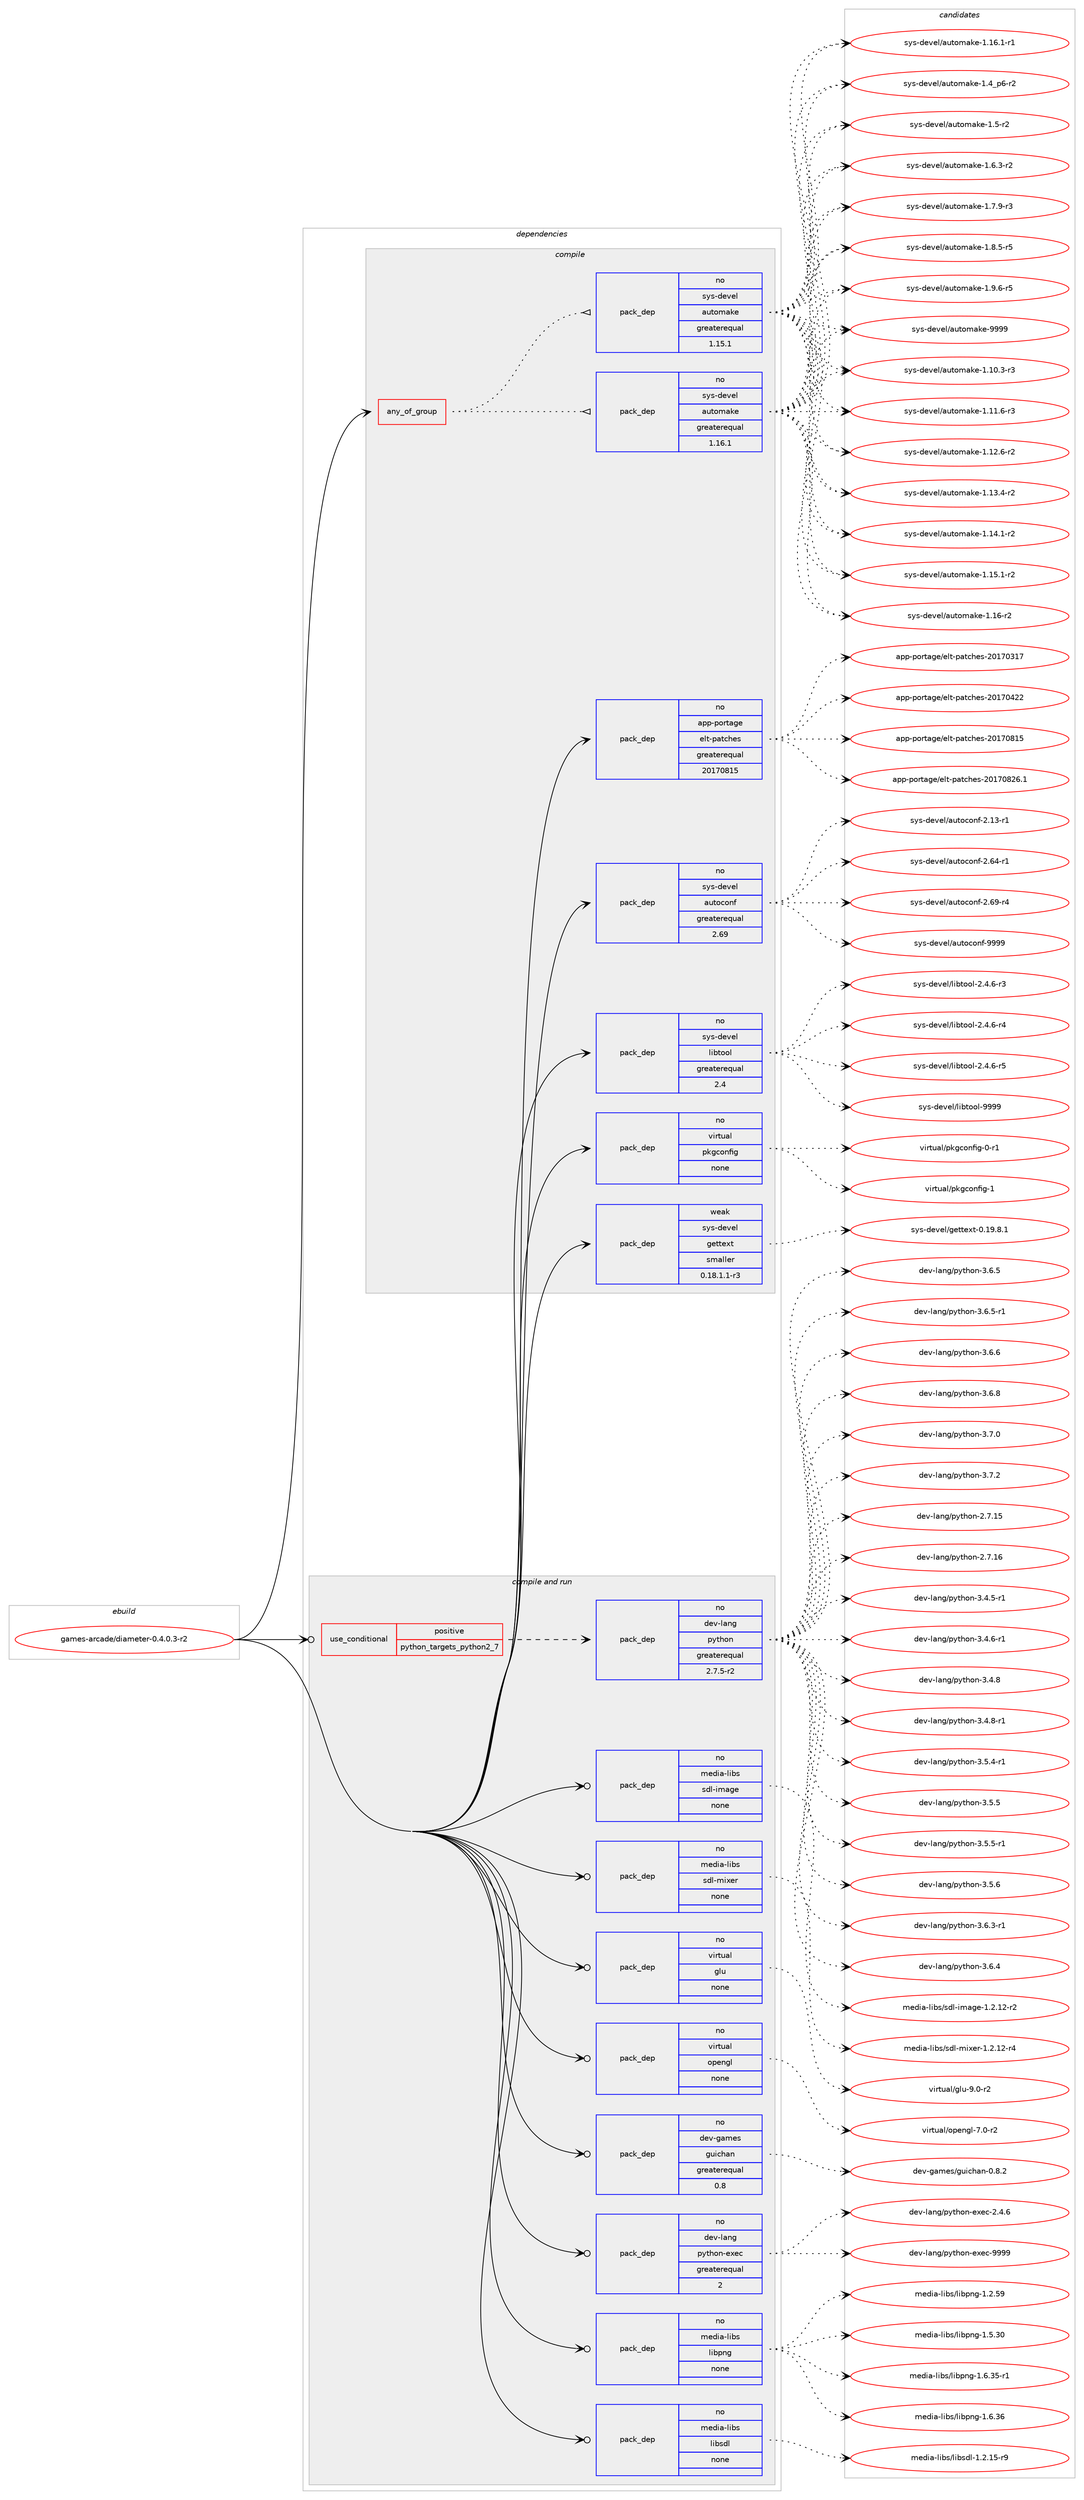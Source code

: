 digraph prolog {

# *************
# Graph options
# *************

newrank=true;
concentrate=true;
compound=true;
graph [rankdir=LR,fontname=Helvetica,fontsize=10,ranksep=1.5];#, ranksep=2.5, nodesep=0.2];
edge  [arrowhead=vee];
node  [fontname=Helvetica,fontsize=10];

# **********
# The ebuild
# **********

subgraph cluster_leftcol {
color=gray;
rank=same;
label=<<i>ebuild</i>>;
id [label="games-arcade/diameter-0.4.0.3-r2", color=red, width=4, href="../games-arcade/diameter-0.4.0.3-r2.svg"];
}

# ****************
# The dependencies
# ****************

subgraph cluster_midcol {
color=gray;
label=<<i>dependencies</i>>;
subgraph cluster_compile {
fillcolor="#eeeeee";
style=filled;
label=<<i>compile</i>>;
subgraph any23204 {
dependency1554173 [label=<<TABLE BORDER="0" CELLBORDER="1" CELLSPACING="0" CELLPADDING="4"><TR><TD CELLPADDING="10">any_of_group</TD></TR></TABLE>>, shape=none, color=red];subgraph pack1104283 {
dependency1554174 [label=<<TABLE BORDER="0" CELLBORDER="1" CELLSPACING="0" CELLPADDING="4" WIDTH="220"><TR><TD ROWSPAN="6" CELLPADDING="30">pack_dep</TD></TR><TR><TD WIDTH="110">no</TD></TR><TR><TD>sys-devel</TD></TR><TR><TD>automake</TD></TR><TR><TD>greaterequal</TD></TR><TR><TD>1.16.1</TD></TR></TABLE>>, shape=none, color=blue];
}
dependency1554173:e -> dependency1554174:w [weight=20,style="dotted",arrowhead="oinv"];
subgraph pack1104284 {
dependency1554175 [label=<<TABLE BORDER="0" CELLBORDER="1" CELLSPACING="0" CELLPADDING="4" WIDTH="220"><TR><TD ROWSPAN="6" CELLPADDING="30">pack_dep</TD></TR><TR><TD WIDTH="110">no</TD></TR><TR><TD>sys-devel</TD></TR><TR><TD>automake</TD></TR><TR><TD>greaterequal</TD></TR><TR><TD>1.15.1</TD></TR></TABLE>>, shape=none, color=blue];
}
dependency1554173:e -> dependency1554175:w [weight=20,style="dotted",arrowhead="oinv"];
}
id:e -> dependency1554173:w [weight=20,style="solid",arrowhead="vee"];
subgraph pack1104285 {
dependency1554176 [label=<<TABLE BORDER="0" CELLBORDER="1" CELLSPACING="0" CELLPADDING="4" WIDTH="220"><TR><TD ROWSPAN="6" CELLPADDING="30">pack_dep</TD></TR><TR><TD WIDTH="110">no</TD></TR><TR><TD>app-portage</TD></TR><TR><TD>elt-patches</TD></TR><TR><TD>greaterequal</TD></TR><TR><TD>20170815</TD></TR></TABLE>>, shape=none, color=blue];
}
id:e -> dependency1554176:w [weight=20,style="solid",arrowhead="vee"];
subgraph pack1104286 {
dependency1554177 [label=<<TABLE BORDER="0" CELLBORDER="1" CELLSPACING="0" CELLPADDING="4" WIDTH="220"><TR><TD ROWSPAN="6" CELLPADDING="30">pack_dep</TD></TR><TR><TD WIDTH="110">no</TD></TR><TR><TD>sys-devel</TD></TR><TR><TD>autoconf</TD></TR><TR><TD>greaterequal</TD></TR><TR><TD>2.69</TD></TR></TABLE>>, shape=none, color=blue];
}
id:e -> dependency1554177:w [weight=20,style="solid",arrowhead="vee"];
subgraph pack1104287 {
dependency1554178 [label=<<TABLE BORDER="0" CELLBORDER="1" CELLSPACING="0" CELLPADDING="4" WIDTH="220"><TR><TD ROWSPAN="6" CELLPADDING="30">pack_dep</TD></TR><TR><TD WIDTH="110">no</TD></TR><TR><TD>sys-devel</TD></TR><TR><TD>libtool</TD></TR><TR><TD>greaterequal</TD></TR><TR><TD>2.4</TD></TR></TABLE>>, shape=none, color=blue];
}
id:e -> dependency1554178:w [weight=20,style="solid",arrowhead="vee"];
subgraph pack1104288 {
dependency1554179 [label=<<TABLE BORDER="0" CELLBORDER="1" CELLSPACING="0" CELLPADDING="4" WIDTH="220"><TR><TD ROWSPAN="6" CELLPADDING="30">pack_dep</TD></TR><TR><TD WIDTH="110">no</TD></TR><TR><TD>virtual</TD></TR><TR><TD>pkgconfig</TD></TR><TR><TD>none</TD></TR><TR><TD></TD></TR></TABLE>>, shape=none, color=blue];
}
id:e -> dependency1554179:w [weight=20,style="solid",arrowhead="vee"];
subgraph pack1104289 {
dependency1554180 [label=<<TABLE BORDER="0" CELLBORDER="1" CELLSPACING="0" CELLPADDING="4" WIDTH="220"><TR><TD ROWSPAN="6" CELLPADDING="30">pack_dep</TD></TR><TR><TD WIDTH="110">weak</TD></TR><TR><TD>sys-devel</TD></TR><TR><TD>gettext</TD></TR><TR><TD>smaller</TD></TR><TR><TD>0.18.1.1-r3</TD></TR></TABLE>>, shape=none, color=blue];
}
id:e -> dependency1554180:w [weight=20,style="solid",arrowhead="vee"];
}
subgraph cluster_compileandrun {
fillcolor="#eeeeee";
style=filled;
label=<<i>compile and run</i>>;
subgraph cond426093 {
dependency1554181 [label=<<TABLE BORDER="0" CELLBORDER="1" CELLSPACING="0" CELLPADDING="4"><TR><TD ROWSPAN="3" CELLPADDING="10">use_conditional</TD></TR><TR><TD>positive</TD></TR><TR><TD>python_targets_python2_7</TD></TR></TABLE>>, shape=none, color=red];
subgraph pack1104290 {
dependency1554182 [label=<<TABLE BORDER="0" CELLBORDER="1" CELLSPACING="0" CELLPADDING="4" WIDTH="220"><TR><TD ROWSPAN="6" CELLPADDING="30">pack_dep</TD></TR><TR><TD WIDTH="110">no</TD></TR><TR><TD>dev-lang</TD></TR><TR><TD>python</TD></TR><TR><TD>greaterequal</TD></TR><TR><TD>2.7.5-r2</TD></TR></TABLE>>, shape=none, color=blue];
}
dependency1554181:e -> dependency1554182:w [weight=20,style="dashed",arrowhead="vee"];
}
id:e -> dependency1554181:w [weight=20,style="solid",arrowhead="odotvee"];
subgraph pack1104291 {
dependency1554183 [label=<<TABLE BORDER="0" CELLBORDER="1" CELLSPACING="0" CELLPADDING="4" WIDTH="220"><TR><TD ROWSPAN="6" CELLPADDING="30">pack_dep</TD></TR><TR><TD WIDTH="110">no</TD></TR><TR><TD>dev-games</TD></TR><TR><TD>guichan</TD></TR><TR><TD>greaterequal</TD></TR><TR><TD>0.8</TD></TR></TABLE>>, shape=none, color=blue];
}
id:e -> dependency1554183:w [weight=20,style="solid",arrowhead="odotvee"];
subgraph pack1104292 {
dependency1554184 [label=<<TABLE BORDER="0" CELLBORDER="1" CELLSPACING="0" CELLPADDING="4" WIDTH="220"><TR><TD ROWSPAN="6" CELLPADDING="30">pack_dep</TD></TR><TR><TD WIDTH="110">no</TD></TR><TR><TD>dev-lang</TD></TR><TR><TD>python-exec</TD></TR><TR><TD>greaterequal</TD></TR><TR><TD>2</TD></TR></TABLE>>, shape=none, color=blue];
}
id:e -> dependency1554184:w [weight=20,style="solid",arrowhead="odotvee"];
subgraph pack1104293 {
dependency1554185 [label=<<TABLE BORDER="0" CELLBORDER="1" CELLSPACING="0" CELLPADDING="4" WIDTH="220"><TR><TD ROWSPAN="6" CELLPADDING="30">pack_dep</TD></TR><TR><TD WIDTH="110">no</TD></TR><TR><TD>media-libs</TD></TR><TR><TD>libpng</TD></TR><TR><TD>none</TD></TR><TR><TD></TD></TR></TABLE>>, shape=none, color=blue];
}
id:e -> dependency1554185:w [weight=20,style="solid",arrowhead="odotvee"];
subgraph pack1104294 {
dependency1554186 [label=<<TABLE BORDER="0" CELLBORDER="1" CELLSPACING="0" CELLPADDING="4" WIDTH="220"><TR><TD ROWSPAN="6" CELLPADDING="30">pack_dep</TD></TR><TR><TD WIDTH="110">no</TD></TR><TR><TD>media-libs</TD></TR><TR><TD>libsdl</TD></TR><TR><TD>none</TD></TR><TR><TD></TD></TR></TABLE>>, shape=none, color=blue];
}
id:e -> dependency1554186:w [weight=20,style="solid",arrowhead="odotvee"];
subgraph pack1104295 {
dependency1554187 [label=<<TABLE BORDER="0" CELLBORDER="1" CELLSPACING="0" CELLPADDING="4" WIDTH="220"><TR><TD ROWSPAN="6" CELLPADDING="30">pack_dep</TD></TR><TR><TD WIDTH="110">no</TD></TR><TR><TD>media-libs</TD></TR><TR><TD>sdl-image</TD></TR><TR><TD>none</TD></TR><TR><TD></TD></TR></TABLE>>, shape=none, color=blue];
}
id:e -> dependency1554187:w [weight=20,style="solid",arrowhead="odotvee"];
subgraph pack1104296 {
dependency1554188 [label=<<TABLE BORDER="0" CELLBORDER="1" CELLSPACING="0" CELLPADDING="4" WIDTH="220"><TR><TD ROWSPAN="6" CELLPADDING="30">pack_dep</TD></TR><TR><TD WIDTH="110">no</TD></TR><TR><TD>media-libs</TD></TR><TR><TD>sdl-mixer</TD></TR><TR><TD>none</TD></TR><TR><TD></TD></TR></TABLE>>, shape=none, color=blue];
}
id:e -> dependency1554188:w [weight=20,style="solid",arrowhead="odotvee"];
subgraph pack1104297 {
dependency1554189 [label=<<TABLE BORDER="0" CELLBORDER="1" CELLSPACING="0" CELLPADDING="4" WIDTH="220"><TR><TD ROWSPAN="6" CELLPADDING="30">pack_dep</TD></TR><TR><TD WIDTH="110">no</TD></TR><TR><TD>virtual</TD></TR><TR><TD>glu</TD></TR><TR><TD>none</TD></TR><TR><TD></TD></TR></TABLE>>, shape=none, color=blue];
}
id:e -> dependency1554189:w [weight=20,style="solid",arrowhead="odotvee"];
subgraph pack1104298 {
dependency1554190 [label=<<TABLE BORDER="0" CELLBORDER="1" CELLSPACING="0" CELLPADDING="4" WIDTH="220"><TR><TD ROWSPAN="6" CELLPADDING="30">pack_dep</TD></TR><TR><TD WIDTH="110">no</TD></TR><TR><TD>virtual</TD></TR><TR><TD>opengl</TD></TR><TR><TD>none</TD></TR><TR><TD></TD></TR></TABLE>>, shape=none, color=blue];
}
id:e -> dependency1554190:w [weight=20,style="solid",arrowhead="odotvee"];
}
subgraph cluster_run {
fillcolor="#eeeeee";
style=filled;
label=<<i>run</i>>;
}
}

# **************
# The candidates
# **************

subgraph cluster_choices {
rank=same;
color=gray;
label=<<i>candidates</i>>;

subgraph choice1104283 {
color=black;
nodesep=1;
choice11512111545100101118101108479711711611110997107101454946494846514511451 [label="sys-devel/automake-1.10.3-r3", color=red, width=4,href="../sys-devel/automake-1.10.3-r3.svg"];
choice11512111545100101118101108479711711611110997107101454946494946544511451 [label="sys-devel/automake-1.11.6-r3", color=red, width=4,href="../sys-devel/automake-1.11.6-r3.svg"];
choice11512111545100101118101108479711711611110997107101454946495046544511450 [label="sys-devel/automake-1.12.6-r2", color=red, width=4,href="../sys-devel/automake-1.12.6-r2.svg"];
choice11512111545100101118101108479711711611110997107101454946495146524511450 [label="sys-devel/automake-1.13.4-r2", color=red, width=4,href="../sys-devel/automake-1.13.4-r2.svg"];
choice11512111545100101118101108479711711611110997107101454946495246494511450 [label="sys-devel/automake-1.14.1-r2", color=red, width=4,href="../sys-devel/automake-1.14.1-r2.svg"];
choice11512111545100101118101108479711711611110997107101454946495346494511450 [label="sys-devel/automake-1.15.1-r2", color=red, width=4,href="../sys-devel/automake-1.15.1-r2.svg"];
choice1151211154510010111810110847971171161111099710710145494649544511450 [label="sys-devel/automake-1.16-r2", color=red, width=4,href="../sys-devel/automake-1.16-r2.svg"];
choice11512111545100101118101108479711711611110997107101454946495446494511449 [label="sys-devel/automake-1.16.1-r1", color=red, width=4,href="../sys-devel/automake-1.16.1-r1.svg"];
choice115121115451001011181011084797117116111109971071014549465295112544511450 [label="sys-devel/automake-1.4_p6-r2", color=red, width=4,href="../sys-devel/automake-1.4_p6-r2.svg"];
choice11512111545100101118101108479711711611110997107101454946534511450 [label="sys-devel/automake-1.5-r2", color=red, width=4,href="../sys-devel/automake-1.5-r2.svg"];
choice115121115451001011181011084797117116111109971071014549465446514511450 [label="sys-devel/automake-1.6.3-r2", color=red, width=4,href="../sys-devel/automake-1.6.3-r2.svg"];
choice115121115451001011181011084797117116111109971071014549465546574511451 [label="sys-devel/automake-1.7.9-r3", color=red, width=4,href="../sys-devel/automake-1.7.9-r3.svg"];
choice115121115451001011181011084797117116111109971071014549465646534511453 [label="sys-devel/automake-1.8.5-r5", color=red, width=4,href="../sys-devel/automake-1.8.5-r5.svg"];
choice115121115451001011181011084797117116111109971071014549465746544511453 [label="sys-devel/automake-1.9.6-r5", color=red, width=4,href="../sys-devel/automake-1.9.6-r5.svg"];
choice115121115451001011181011084797117116111109971071014557575757 [label="sys-devel/automake-9999", color=red, width=4,href="../sys-devel/automake-9999.svg"];
dependency1554174:e -> choice11512111545100101118101108479711711611110997107101454946494846514511451:w [style=dotted,weight="100"];
dependency1554174:e -> choice11512111545100101118101108479711711611110997107101454946494946544511451:w [style=dotted,weight="100"];
dependency1554174:e -> choice11512111545100101118101108479711711611110997107101454946495046544511450:w [style=dotted,weight="100"];
dependency1554174:e -> choice11512111545100101118101108479711711611110997107101454946495146524511450:w [style=dotted,weight="100"];
dependency1554174:e -> choice11512111545100101118101108479711711611110997107101454946495246494511450:w [style=dotted,weight="100"];
dependency1554174:e -> choice11512111545100101118101108479711711611110997107101454946495346494511450:w [style=dotted,weight="100"];
dependency1554174:e -> choice1151211154510010111810110847971171161111099710710145494649544511450:w [style=dotted,weight="100"];
dependency1554174:e -> choice11512111545100101118101108479711711611110997107101454946495446494511449:w [style=dotted,weight="100"];
dependency1554174:e -> choice115121115451001011181011084797117116111109971071014549465295112544511450:w [style=dotted,weight="100"];
dependency1554174:e -> choice11512111545100101118101108479711711611110997107101454946534511450:w [style=dotted,weight="100"];
dependency1554174:e -> choice115121115451001011181011084797117116111109971071014549465446514511450:w [style=dotted,weight="100"];
dependency1554174:e -> choice115121115451001011181011084797117116111109971071014549465546574511451:w [style=dotted,weight="100"];
dependency1554174:e -> choice115121115451001011181011084797117116111109971071014549465646534511453:w [style=dotted,weight="100"];
dependency1554174:e -> choice115121115451001011181011084797117116111109971071014549465746544511453:w [style=dotted,weight="100"];
dependency1554174:e -> choice115121115451001011181011084797117116111109971071014557575757:w [style=dotted,weight="100"];
}
subgraph choice1104284 {
color=black;
nodesep=1;
choice11512111545100101118101108479711711611110997107101454946494846514511451 [label="sys-devel/automake-1.10.3-r3", color=red, width=4,href="../sys-devel/automake-1.10.3-r3.svg"];
choice11512111545100101118101108479711711611110997107101454946494946544511451 [label="sys-devel/automake-1.11.6-r3", color=red, width=4,href="../sys-devel/automake-1.11.6-r3.svg"];
choice11512111545100101118101108479711711611110997107101454946495046544511450 [label="sys-devel/automake-1.12.6-r2", color=red, width=4,href="../sys-devel/automake-1.12.6-r2.svg"];
choice11512111545100101118101108479711711611110997107101454946495146524511450 [label="sys-devel/automake-1.13.4-r2", color=red, width=4,href="../sys-devel/automake-1.13.4-r2.svg"];
choice11512111545100101118101108479711711611110997107101454946495246494511450 [label="sys-devel/automake-1.14.1-r2", color=red, width=4,href="../sys-devel/automake-1.14.1-r2.svg"];
choice11512111545100101118101108479711711611110997107101454946495346494511450 [label="sys-devel/automake-1.15.1-r2", color=red, width=4,href="../sys-devel/automake-1.15.1-r2.svg"];
choice1151211154510010111810110847971171161111099710710145494649544511450 [label="sys-devel/automake-1.16-r2", color=red, width=4,href="../sys-devel/automake-1.16-r2.svg"];
choice11512111545100101118101108479711711611110997107101454946495446494511449 [label="sys-devel/automake-1.16.1-r1", color=red, width=4,href="../sys-devel/automake-1.16.1-r1.svg"];
choice115121115451001011181011084797117116111109971071014549465295112544511450 [label="sys-devel/automake-1.4_p6-r2", color=red, width=4,href="../sys-devel/automake-1.4_p6-r2.svg"];
choice11512111545100101118101108479711711611110997107101454946534511450 [label="sys-devel/automake-1.5-r2", color=red, width=4,href="../sys-devel/automake-1.5-r2.svg"];
choice115121115451001011181011084797117116111109971071014549465446514511450 [label="sys-devel/automake-1.6.3-r2", color=red, width=4,href="../sys-devel/automake-1.6.3-r2.svg"];
choice115121115451001011181011084797117116111109971071014549465546574511451 [label="sys-devel/automake-1.7.9-r3", color=red, width=4,href="../sys-devel/automake-1.7.9-r3.svg"];
choice115121115451001011181011084797117116111109971071014549465646534511453 [label="sys-devel/automake-1.8.5-r5", color=red, width=4,href="../sys-devel/automake-1.8.5-r5.svg"];
choice115121115451001011181011084797117116111109971071014549465746544511453 [label="sys-devel/automake-1.9.6-r5", color=red, width=4,href="../sys-devel/automake-1.9.6-r5.svg"];
choice115121115451001011181011084797117116111109971071014557575757 [label="sys-devel/automake-9999", color=red, width=4,href="../sys-devel/automake-9999.svg"];
dependency1554175:e -> choice11512111545100101118101108479711711611110997107101454946494846514511451:w [style=dotted,weight="100"];
dependency1554175:e -> choice11512111545100101118101108479711711611110997107101454946494946544511451:w [style=dotted,weight="100"];
dependency1554175:e -> choice11512111545100101118101108479711711611110997107101454946495046544511450:w [style=dotted,weight="100"];
dependency1554175:e -> choice11512111545100101118101108479711711611110997107101454946495146524511450:w [style=dotted,weight="100"];
dependency1554175:e -> choice11512111545100101118101108479711711611110997107101454946495246494511450:w [style=dotted,weight="100"];
dependency1554175:e -> choice11512111545100101118101108479711711611110997107101454946495346494511450:w [style=dotted,weight="100"];
dependency1554175:e -> choice1151211154510010111810110847971171161111099710710145494649544511450:w [style=dotted,weight="100"];
dependency1554175:e -> choice11512111545100101118101108479711711611110997107101454946495446494511449:w [style=dotted,weight="100"];
dependency1554175:e -> choice115121115451001011181011084797117116111109971071014549465295112544511450:w [style=dotted,weight="100"];
dependency1554175:e -> choice11512111545100101118101108479711711611110997107101454946534511450:w [style=dotted,weight="100"];
dependency1554175:e -> choice115121115451001011181011084797117116111109971071014549465446514511450:w [style=dotted,weight="100"];
dependency1554175:e -> choice115121115451001011181011084797117116111109971071014549465546574511451:w [style=dotted,weight="100"];
dependency1554175:e -> choice115121115451001011181011084797117116111109971071014549465646534511453:w [style=dotted,weight="100"];
dependency1554175:e -> choice115121115451001011181011084797117116111109971071014549465746544511453:w [style=dotted,weight="100"];
dependency1554175:e -> choice115121115451001011181011084797117116111109971071014557575757:w [style=dotted,weight="100"];
}
subgraph choice1104285 {
color=black;
nodesep=1;
choice97112112451121111141169710310147101108116451129711699104101115455048495548514955 [label="app-portage/elt-patches-20170317", color=red, width=4,href="../app-portage/elt-patches-20170317.svg"];
choice97112112451121111141169710310147101108116451129711699104101115455048495548525050 [label="app-portage/elt-patches-20170422", color=red, width=4,href="../app-portage/elt-patches-20170422.svg"];
choice97112112451121111141169710310147101108116451129711699104101115455048495548564953 [label="app-portage/elt-patches-20170815", color=red, width=4,href="../app-portage/elt-patches-20170815.svg"];
choice971121124511211111411697103101471011081164511297116991041011154550484955485650544649 [label="app-portage/elt-patches-20170826.1", color=red, width=4,href="../app-portage/elt-patches-20170826.1.svg"];
dependency1554176:e -> choice97112112451121111141169710310147101108116451129711699104101115455048495548514955:w [style=dotted,weight="100"];
dependency1554176:e -> choice97112112451121111141169710310147101108116451129711699104101115455048495548525050:w [style=dotted,weight="100"];
dependency1554176:e -> choice97112112451121111141169710310147101108116451129711699104101115455048495548564953:w [style=dotted,weight="100"];
dependency1554176:e -> choice971121124511211111411697103101471011081164511297116991041011154550484955485650544649:w [style=dotted,weight="100"];
}
subgraph choice1104286 {
color=black;
nodesep=1;
choice1151211154510010111810110847971171161119911111010245504649514511449 [label="sys-devel/autoconf-2.13-r1", color=red, width=4,href="../sys-devel/autoconf-2.13-r1.svg"];
choice1151211154510010111810110847971171161119911111010245504654524511449 [label="sys-devel/autoconf-2.64-r1", color=red, width=4,href="../sys-devel/autoconf-2.64-r1.svg"];
choice1151211154510010111810110847971171161119911111010245504654574511452 [label="sys-devel/autoconf-2.69-r4", color=red, width=4,href="../sys-devel/autoconf-2.69-r4.svg"];
choice115121115451001011181011084797117116111991111101024557575757 [label="sys-devel/autoconf-9999", color=red, width=4,href="../sys-devel/autoconf-9999.svg"];
dependency1554177:e -> choice1151211154510010111810110847971171161119911111010245504649514511449:w [style=dotted,weight="100"];
dependency1554177:e -> choice1151211154510010111810110847971171161119911111010245504654524511449:w [style=dotted,weight="100"];
dependency1554177:e -> choice1151211154510010111810110847971171161119911111010245504654574511452:w [style=dotted,weight="100"];
dependency1554177:e -> choice115121115451001011181011084797117116111991111101024557575757:w [style=dotted,weight="100"];
}
subgraph choice1104287 {
color=black;
nodesep=1;
choice1151211154510010111810110847108105981161111111084550465246544511451 [label="sys-devel/libtool-2.4.6-r3", color=red, width=4,href="../sys-devel/libtool-2.4.6-r3.svg"];
choice1151211154510010111810110847108105981161111111084550465246544511452 [label="sys-devel/libtool-2.4.6-r4", color=red, width=4,href="../sys-devel/libtool-2.4.6-r4.svg"];
choice1151211154510010111810110847108105981161111111084550465246544511453 [label="sys-devel/libtool-2.4.6-r5", color=red, width=4,href="../sys-devel/libtool-2.4.6-r5.svg"];
choice1151211154510010111810110847108105981161111111084557575757 [label="sys-devel/libtool-9999", color=red, width=4,href="../sys-devel/libtool-9999.svg"];
dependency1554178:e -> choice1151211154510010111810110847108105981161111111084550465246544511451:w [style=dotted,weight="100"];
dependency1554178:e -> choice1151211154510010111810110847108105981161111111084550465246544511452:w [style=dotted,weight="100"];
dependency1554178:e -> choice1151211154510010111810110847108105981161111111084550465246544511453:w [style=dotted,weight="100"];
dependency1554178:e -> choice1151211154510010111810110847108105981161111111084557575757:w [style=dotted,weight="100"];
}
subgraph choice1104288 {
color=black;
nodesep=1;
choice11810511411611797108471121071039911111010210510345484511449 [label="virtual/pkgconfig-0-r1", color=red, width=4,href="../virtual/pkgconfig-0-r1.svg"];
choice1181051141161179710847112107103991111101021051034549 [label="virtual/pkgconfig-1", color=red, width=4,href="../virtual/pkgconfig-1.svg"];
dependency1554179:e -> choice11810511411611797108471121071039911111010210510345484511449:w [style=dotted,weight="100"];
dependency1554179:e -> choice1181051141161179710847112107103991111101021051034549:w [style=dotted,weight="100"];
}
subgraph choice1104289 {
color=black;
nodesep=1;
choice1151211154510010111810110847103101116116101120116454846495746564649 [label="sys-devel/gettext-0.19.8.1", color=red, width=4,href="../sys-devel/gettext-0.19.8.1.svg"];
dependency1554180:e -> choice1151211154510010111810110847103101116116101120116454846495746564649:w [style=dotted,weight="100"];
}
subgraph choice1104290 {
color=black;
nodesep=1;
choice10010111845108971101034711212111610411111045504655464953 [label="dev-lang/python-2.7.15", color=red, width=4,href="../dev-lang/python-2.7.15.svg"];
choice10010111845108971101034711212111610411111045504655464954 [label="dev-lang/python-2.7.16", color=red, width=4,href="../dev-lang/python-2.7.16.svg"];
choice1001011184510897110103471121211161041111104551465246534511449 [label="dev-lang/python-3.4.5-r1", color=red, width=4,href="../dev-lang/python-3.4.5-r1.svg"];
choice1001011184510897110103471121211161041111104551465246544511449 [label="dev-lang/python-3.4.6-r1", color=red, width=4,href="../dev-lang/python-3.4.6-r1.svg"];
choice100101118451089711010347112121116104111110455146524656 [label="dev-lang/python-3.4.8", color=red, width=4,href="../dev-lang/python-3.4.8.svg"];
choice1001011184510897110103471121211161041111104551465246564511449 [label="dev-lang/python-3.4.8-r1", color=red, width=4,href="../dev-lang/python-3.4.8-r1.svg"];
choice1001011184510897110103471121211161041111104551465346524511449 [label="dev-lang/python-3.5.4-r1", color=red, width=4,href="../dev-lang/python-3.5.4-r1.svg"];
choice100101118451089711010347112121116104111110455146534653 [label="dev-lang/python-3.5.5", color=red, width=4,href="../dev-lang/python-3.5.5.svg"];
choice1001011184510897110103471121211161041111104551465346534511449 [label="dev-lang/python-3.5.5-r1", color=red, width=4,href="../dev-lang/python-3.5.5-r1.svg"];
choice100101118451089711010347112121116104111110455146534654 [label="dev-lang/python-3.5.6", color=red, width=4,href="../dev-lang/python-3.5.6.svg"];
choice1001011184510897110103471121211161041111104551465446514511449 [label="dev-lang/python-3.6.3-r1", color=red, width=4,href="../dev-lang/python-3.6.3-r1.svg"];
choice100101118451089711010347112121116104111110455146544652 [label="dev-lang/python-3.6.4", color=red, width=4,href="../dev-lang/python-3.6.4.svg"];
choice100101118451089711010347112121116104111110455146544653 [label="dev-lang/python-3.6.5", color=red, width=4,href="../dev-lang/python-3.6.5.svg"];
choice1001011184510897110103471121211161041111104551465446534511449 [label="dev-lang/python-3.6.5-r1", color=red, width=4,href="../dev-lang/python-3.6.5-r1.svg"];
choice100101118451089711010347112121116104111110455146544654 [label="dev-lang/python-3.6.6", color=red, width=4,href="../dev-lang/python-3.6.6.svg"];
choice100101118451089711010347112121116104111110455146544656 [label="dev-lang/python-3.6.8", color=red, width=4,href="../dev-lang/python-3.6.8.svg"];
choice100101118451089711010347112121116104111110455146554648 [label="dev-lang/python-3.7.0", color=red, width=4,href="../dev-lang/python-3.7.0.svg"];
choice100101118451089711010347112121116104111110455146554650 [label="dev-lang/python-3.7.2", color=red, width=4,href="../dev-lang/python-3.7.2.svg"];
dependency1554182:e -> choice10010111845108971101034711212111610411111045504655464953:w [style=dotted,weight="100"];
dependency1554182:e -> choice10010111845108971101034711212111610411111045504655464954:w [style=dotted,weight="100"];
dependency1554182:e -> choice1001011184510897110103471121211161041111104551465246534511449:w [style=dotted,weight="100"];
dependency1554182:e -> choice1001011184510897110103471121211161041111104551465246544511449:w [style=dotted,weight="100"];
dependency1554182:e -> choice100101118451089711010347112121116104111110455146524656:w [style=dotted,weight="100"];
dependency1554182:e -> choice1001011184510897110103471121211161041111104551465246564511449:w [style=dotted,weight="100"];
dependency1554182:e -> choice1001011184510897110103471121211161041111104551465346524511449:w [style=dotted,weight="100"];
dependency1554182:e -> choice100101118451089711010347112121116104111110455146534653:w [style=dotted,weight="100"];
dependency1554182:e -> choice1001011184510897110103471121211161041111104551465346534511449:w [style=dotted,weight="100"];
dependency1554182:e -> choice100101118451089711010347112121116104111110455146534654:w [style=dotted,weight="100"];
dependency1554182:e -> choice1001011184510897110103471121211161041111104551465446514511449:w [style=dotted,weight="100"];
dependency1554182:e -> choice100101118451089711010347112121116104111110455146544652:w [style=dotted,weight="100"];
dependency1554182:e -> choice100101118451089711010347112121116104111110455146544653:w [style=dotted,weight="100"];
dependency1554182:e -> choice1001011184510897110103471121211161041111104551465446534511449:w [style=dotted,weight="100"];
dependency1554182:e -> choice100101118451089711010347112121116104111110455146544654:w [style=dotted,weight="100"];
dependency1554182:e -> choice100101118451089711010347112121116104111110455146544656:w [style=dotted,weight="100"];
dependency1554182:e -> choice100101118451089711010347112121116104111110455146554648:w [style=dotted,weight="100"];
dependency1554182:e -> choice100101118451089711010347112121116104111110455146554650:w [style=dotted,weight="100"];
}
subgraph choice1104291 {
color=black;
nodesep=1;
choice1001011184510397109101115471031171059910497110454846564650 [label="dev-games/guichan-0.8.2", color=red, width=4,href="../dev-games/guichan-0.8.2.svg"];
dependency1554183:e -> choice1001011184510397109101115471031171059910497110454846564650:w [style=dotted,weight="100"];
}
subgraph choice1104292 {
color=black;
nodesep=1;
choice1001011184510897110103471121211161041111104510112010199455046524654 [label="dev-lang/python-exec-2.4.6", color=red, width=4,href="../dev-lang/python-exec-2.4.6.svg"];
choice10010111845108971101034711212111610411111045101120101994557575757 [label="dev-lang/python-exec-9999", color=red, width=4,href="../dev-lang/python-exec-9999.svg"];
dependency1554184:e -> choice1001011184510897110103471121211161041111104510112010199455046524654:w [style=dotted,weight="100"];
dependency1554184:e -> choice10010111845108971101034711212111610411111045101120101994557575757:w [style=dotted,weight="100"];
}
subgraph choice1104293 {
color=black;
nodesep=1;
choice109101100105974510810598115471081059811211010345494650465357 [label="media-libs/libpng-1.2.59", color=red, width=4,href="../media-libs/libpng-1.2.59.svg"];
choice109101100105974510810598115471081059811211010345494653465148 [label="media-libs/libpng-1.5.30", color=red, width=4,href="../media-libs/libpng-1.5.30.svg"];
choice1091011001059745108105981154710810598112110103454946544651534511449 [label="media-libs/libpng-1.6.35-r1", color=red, width=4,href="../media-libs/libpng-1.6.35-r1.svg"];
choice109101100105974510810598115471081059811211010345494654465154 [label="media-libs/libpng-1.6.36", color=red, width=4,href="../media-libs/libpng-1.6.36.svg"];
dependency1554185:e -> choice109101100105974510810598115471081059811211010345494650465357:w [style=dotted,weight="100"];
dependency1554185:e -> choice109101100105974510810598115471081059811211010345494653465148:w [style=dotted,weight="100"];
dependency1554185:e -> choice1091011001059745108105981154710810598112110103454946544651534511449:w [style=dotted,weight="100"];
dependency1554185:e -> choice109101100105974510810598115471081059811211010345494654465154:w [style=dotted,weight="100"];
}
subgraph choice1104294 {
color=black;
nodesep=1;
choice1091011001059745108105981154710810598115100108454946504649534511457 [label="media-libs/libsdl-1.2.15-r9", color=red, width=4,href="../media-libs/libsdl-1.2.15-r9.svg"];
dependency1554186:e -> choice1091011001059745108105981154710810598115100108454946504649534511457:w [style=dotted,weight="100"];
}
subgraph choice1104295 {
color=black;
nodesep=1;
choice109101100105974510810598115471151001084510510997103101454946504649504511450 [label="media-libs/sdl-image-1.2.12-r2", color=red, width=4,href="../media-libs/sdl-image-1.2.12-r2.svg"];
dependency1554187:e -> choice109101100105974510810598115471151001084510510997103101454946504649504511450:w [style=dotted,weight="100"];
}
subgraph choice1104296 {
color=black;
nodesep=1;
choice1091011001059745108105981154711510010845109105120101114454946504649504511452 [label="media-libs/sdl-mixer-1.2.12-r4", color=red, width=4,href="../media-libs/sdl-mixer-1.2.12-r4.svg"];
dependency1554188:e -> choice1091011001059745108105981154711510010845109105120101114454946504649504511452:w [style=dotted,weight="100"];
}
subgraph choice1104297 {
color=black;
nodesep=1;
choice1181051141161179710847103108117455746484511450 [label="virtual/glu-9.0-r2", color=red, width=4,href="../virtual/glu-9.0-r2.svg"];
dependency1554189:e -> choice1181051141161179710847103108117455746484511450:w [style=dotted,weight="100"];
}
subgraph choice1104298 {
color=black;
nodesep=1;
choice1181051141161179710847111112101110103108455546484511450 [label="virtual/opengl-7.0-r2", color=red, width=4,href="../virtual/opengl-7.0-r2.svg"];
dependency1554190:e -> choice1181051141161179710847111112101110103108455546484511450:w [style=dotted,weight="100"];
}
}

}
